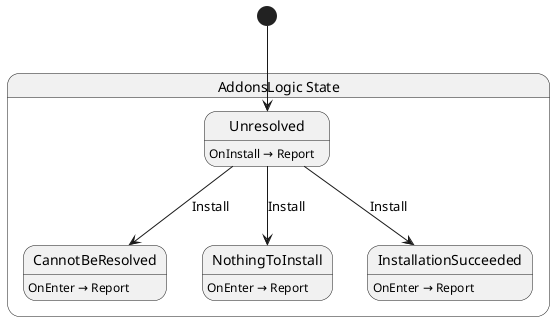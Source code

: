 @startuml AddonsLogic
state "AddonsLogic State" as Chickensoft_GodotEnv_Features_Addons_Commands_AddonsLogic_State {
  state "Unresolved" as Chickensoft_GodotEnv_Features_Addons_Commands_AddonsLogic_State_Unresolved {
    Chickensoft_GodotEnv_Features_Addons_Commands_AddonsLogic_State_Unresolved : OnInstall → Report
  }
  state "CannotBeResolved" as Chickensoft_GodotEnv_Features_Addons_Commands_AddonsLogic_State_CannotBeResolved {
    Chickensoft_GodotEnv_Features_Addons_Commands_AddonsLogic_State_CannotBeResolved : OnEnter → Report
  }
  state "NothingToInstall" as Chickensoft_GodotEnv_Features_Addons_Commands_AddonsLogic_State_NothingToInstall {
    Chickensoft_GodotEnv_Features_Addons_Commands_AddonsLogic_State_NothingToInstall : OnEnter → Report
  }
  state "InstallationSucceeded" as Chickensoft_GodotEnv_Features_Addons_Commands_AddonsLogic_State_InstallationSucceeded {
    Chickensoft_GodotEnv_Features_Addons_Commands_AddonsLogic_State_InstallationSucceeded : OnEnter → Report
  }
}

Chickensoft_GodotEnv_Features_Addons_Commands_AddonsLogic_State_Unresolved --> Chickensoft_GodotEnv_Features_Addons_Commands_AddonsLogic_State_CannotBeResolved : Install
Chickensoft_GodotEnv_Features_Addons_Commands_AddonsLogic_State_Unresolved --> Chickensoft_GodotEnv_Features_Addons_Commands_AddonsLogic_State_InstallationSucceeded : Install
Chickensoft_GodotEnv_Features_Addons_Commands_AddonsLogic_State_Unresolved --> Chickensoft_GodotEnv_Features_Addons_Commands_AddonsLogic_State_NothingToInstall : Install

[*] --> Chickensoft_GodotEnv_Features_Addons_Commands_AddonsLogic_State_Unresolved
@enduml